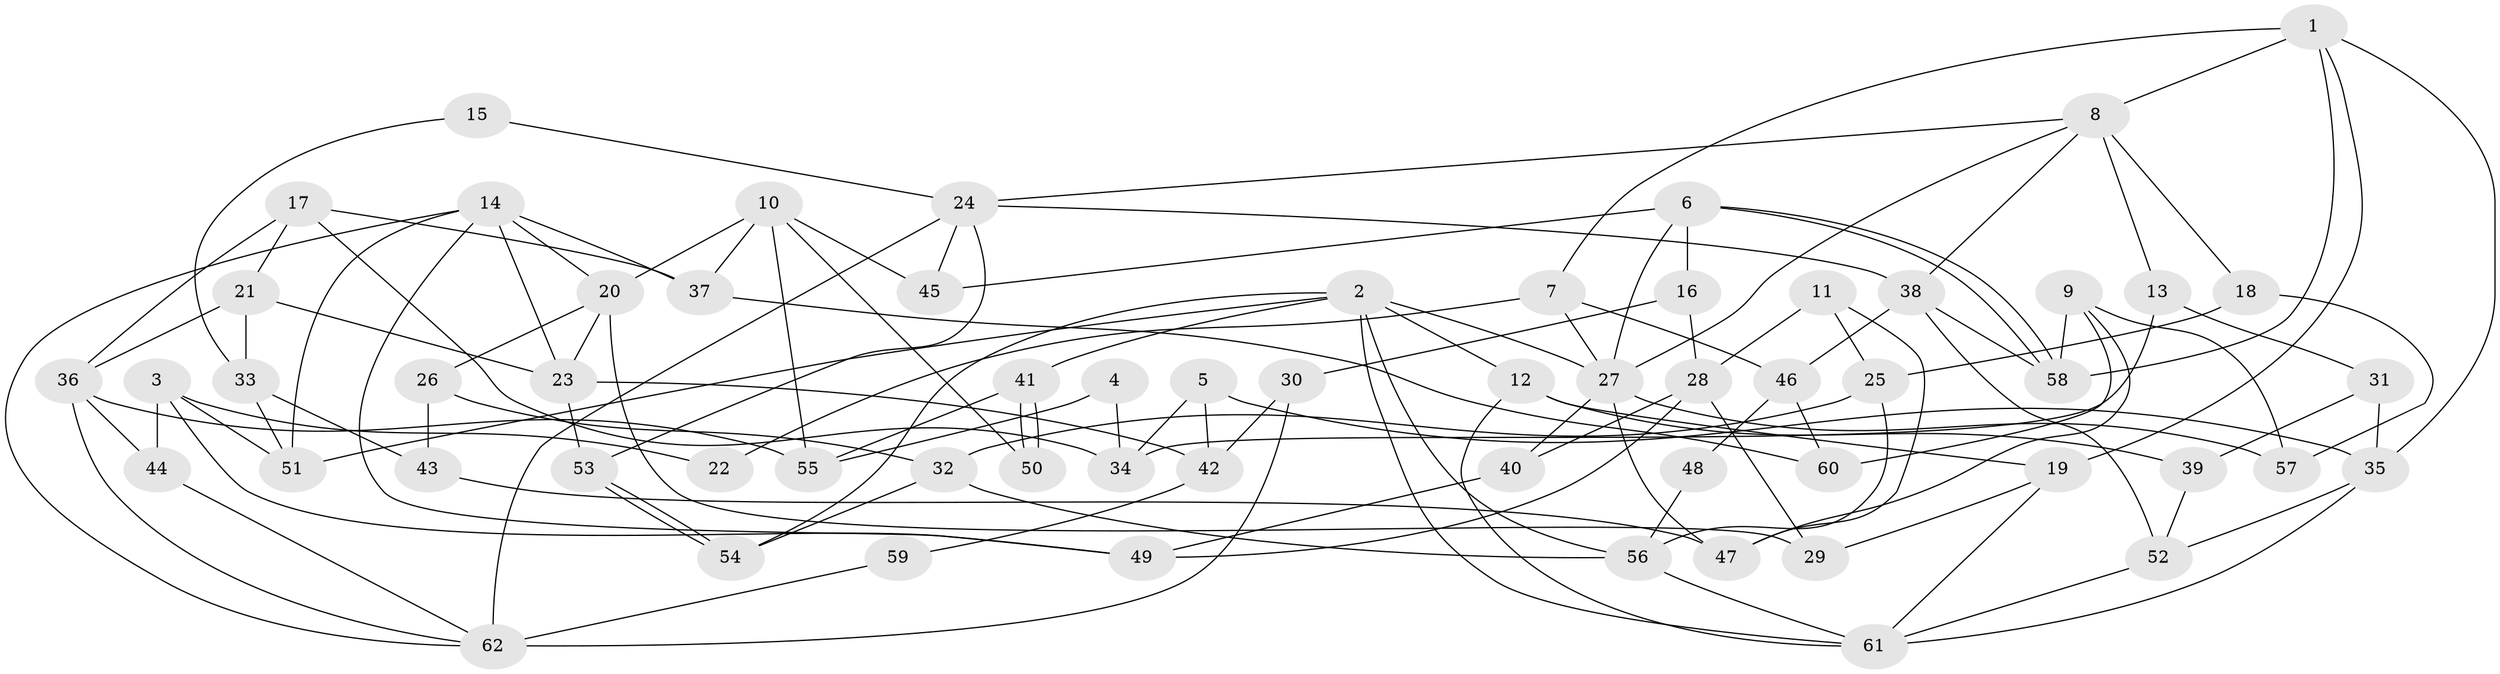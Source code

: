// coarse degree distribution, {7: 0.09302325581395349, 8: 0.023255813953488372, 6: 0.18604651162790697, 2: 0.06976744186046512, 5: 0.11627906976744186, 4: 0.23255813953488372, 3: 0.2558139534883721, 10: 0.023255813953488372}
// Generated by graph-tools (version 1.1) at 2025/24/03/03/25 07:24:03]
// undirected, 62 vertices, 124 edges
graph export_dot {
graph [start="1"]
  node [color=gray90,style=filled];
  1;
  2;
  3;
  4;
  5;
  6;
  7;
  8;
  9;
  10;
  11;
  12;
  13;
  14;
  15;
  16;
  17;
  18;
  19;
  20;
  21;
  22;
  23;
  24;
  25;
  26;
  27;
  28;
  29;
  30;
  31;
  32;
  33;
  34;
  35;
  36;
  37;
  38;
  39;
  40;
  41;
  42;
  43;
  44;
  45;
  46;
  47;
  48;
  49;
  50;
  51;
  52;
  53;
  54;
  55;
  56;
  57;
  58;
  59;
  60;
  61;
  62;
  1 -- 19;
  1 -- 35;
  1 -- 7;
  1 -- 8;
  1 -- 58;
  2 -- 27;
  2 -- 61;
  2 -- 12;
  2 -- 41;
  2 -- 51;
  2 -- 54;
  2 -- 56;
  3 -- 49;
  3 -- 51;
  3 -- 22;
  3 -- 44;
  4 -- 34;
  4 -- 55;
  5 -- 35;
  5 -- 42;
  5 -- 34;
  6 -- 27;
  6 -- 58;
  6 -- 58;
  6 -- 16;
  6 -- 45;
  7 -- 27;
  7 -- 22;
  7 -- 46;
  8 -- 24;
  8 -- 13;
  8 -- 18;
  8 -- 27;
  8 -- 38;
  9 -- 60;
  9 -- 58;
  9 -- 47;
  9 -- 57;
  10 -- 55;
  10 -- 45;
  10 -- 20;
  10 -- 37;
  10 -- 50;
  11 -- 28;
  11 -- 47;
  11 -- 25;
  12 -- 61;
  12 -- 19;
  12 -- 39;
  13 -- 34;
  13 -- 31;
  14 -- 37;
  14 -- 23;
  14 -- 20;
  14 -- 49;
  14 -- 51;
  14 -- 62;
  15 -- 33;
  15 -- 24;
  16 -- 28;
  16 -- 30;
  17 -- 21;
  17 -- 36;
  17 -- 34;
  17 -- 37;
  18 -- 25;
  18 -- 57;
  19 -- 61;
  19 -- 29;
  20 -- 23;
  20 -- 26;
  20 -- 29;
  21 -- 33;
  21 -- 23;
  21 -- 36;
  23 -- 53;
  23 -- 42;
  24 -- 38;
  24 -- 62;
  24 -- 45;
  24 -- 53;
  25 -- 56;
  25 -- 32;
  26 -- 32;
  26 -- 43;
  27 -- 57;
  27 -- 40;
  27 -- 47;
  28 -- 29;
  28 -- 49;
  28 -- 40;
  30 -- 62;
  30 -- 42;
  31 -- 35;
  31 -- 39;
  32 -- 54;
  32 -- 56;
  33 -- 51;
  33 -- 43;
  35 -- 61;
  35 -- 52;
  36 -- 44;
  36 -- 55;
  36 -- 62;
  37 -- 60;
  38 -- 58;
  38 -- 46;
  38 -- 52;
  39 -- 52;
  40 -- 49;
  41 -- 50;
  41 -- 50;
  41 -- 55;
  42 -- 59;
  43 -- 47;
  44 -- 62;
  46 -- 48;
  46 -- 60;
  48 -- 56;
  52 -- 61;
  53 -- 54;
  53 -- 54;
  56 -- 61;
  59 -- 62;
}
